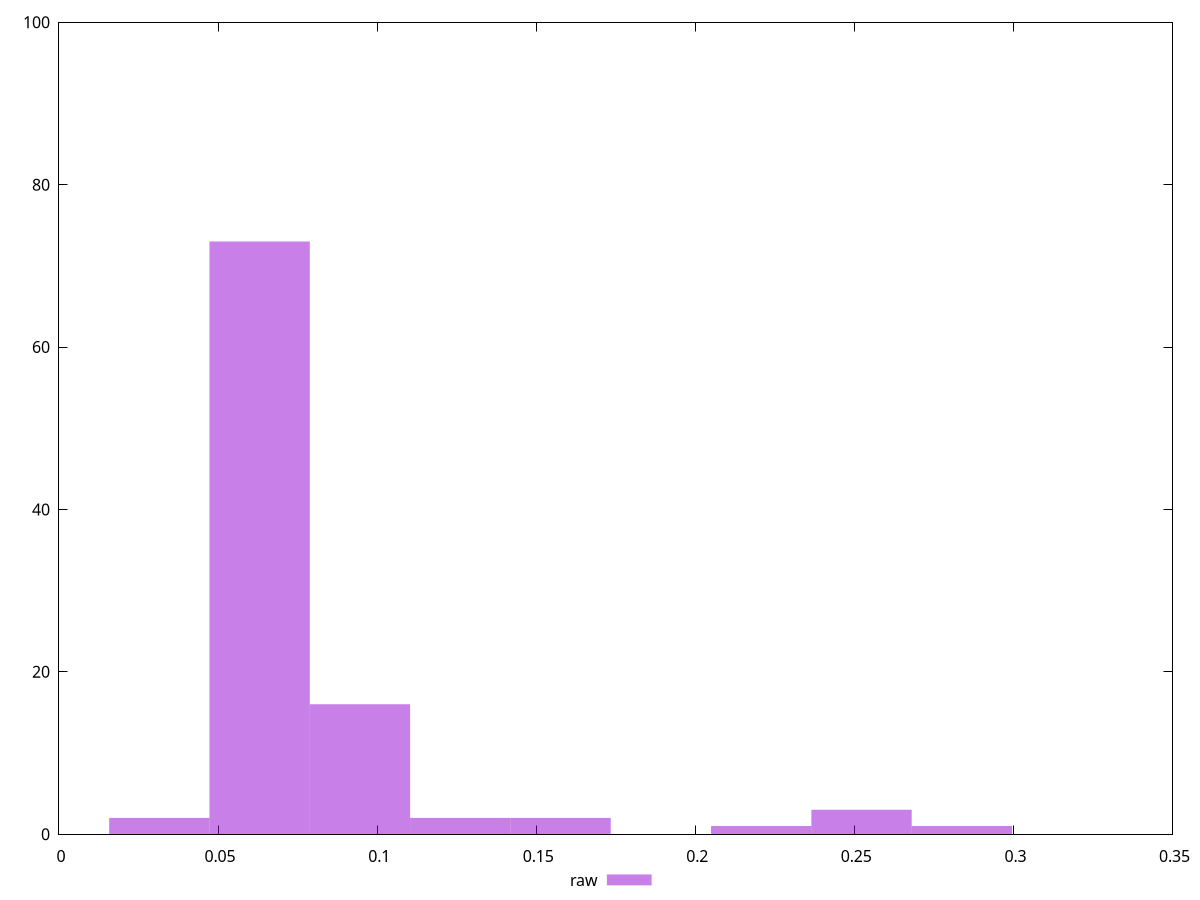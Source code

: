 reset
set terminal svg size 640, 490 enhanced background rgb 'white'
set output "report_00007_2020-12-11T15:55:29.892Z/network-rtt/samples/pages+cached+noexternal+nosvg/raw/histogram.svg"

$raw <<EOF
0.06306337192160236 73
0.09459505788240354 16
0.25225348768640943 3
0.12612674384320471 2
0.1576584298040059 2
0.03153168596080118 2
0.22072180172560824 1
0.2837851736472106 1
EOF

set key outside below
set boxwidth 0.03153168596080118
set yrange [0:100]
set style fill transparent solid 0.5 noborder

plot \
  $raw title "raw" with boxes, \


reset